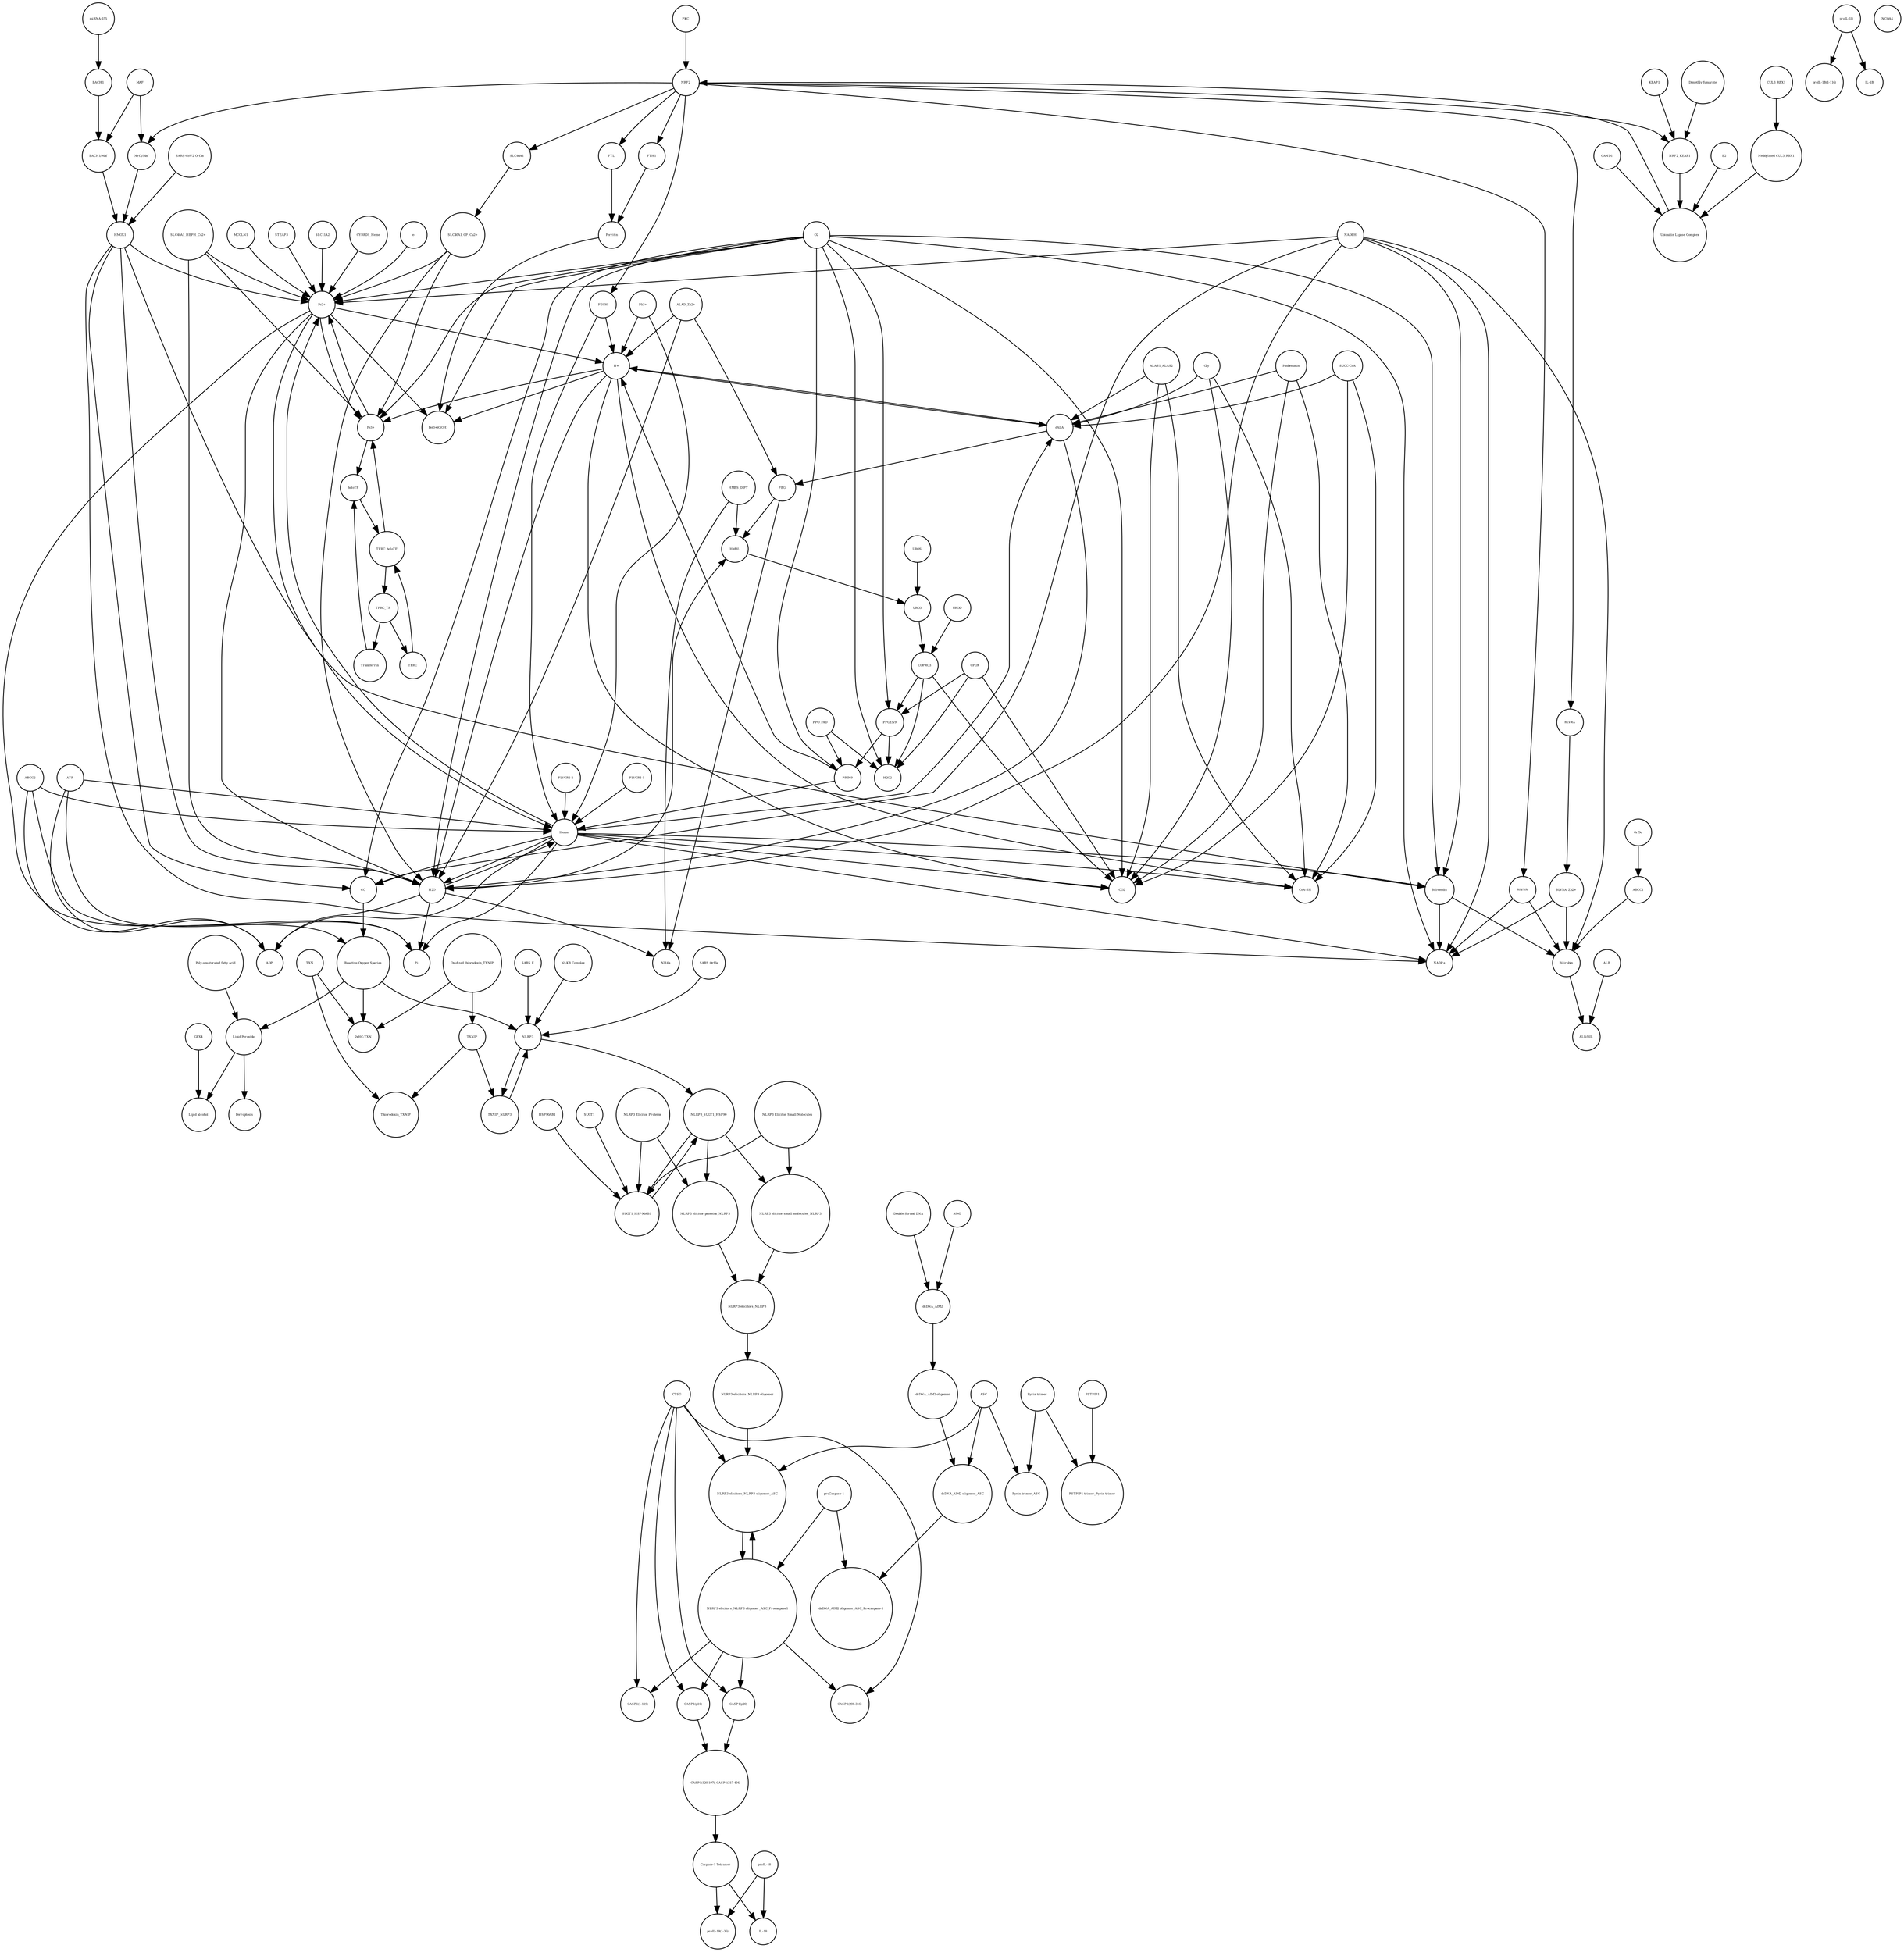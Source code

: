 strict digraph  {
"Lipid Peroxide" [annotation="urn_miriam_obo.chebi_CHEBI%3A61051", bipartite=0, cls="simple chemical", fontsize=4, label="Lipid Peroxide", shape=circle];
Ferroptosis [annotation="urn_miriam_obo.go_GO%3A0097707", bipartite=0, cls=phenotype, fontsize=4, label=Ferroptosis, shape=circle];
SUGT1 [annotation=urn_miriam_uniprot_Q9Y2Z0, bipartite=0, cls=macromolecule, fontsize=4, label=SUGT1, shape=circle];
"CoA-SH" [annotation="urn_miriam_obo.chebi_CHEBI%3A15346", bipartite=0, cls="simple chemical", fontsize=4, label="CoA-SH", shape=circle];
UROD [annotation=urn_miriam_uniprot_P06132, bipartite=0, cls=macromolecule, fontsize=4, label=UROD, shape=circle];
"PSTPIP1 trimer_Pyrin trimer" [annotation="urn_miriam_uniprot_O15553|urn_miriam_uniprot_O43586", bipartite=0, cls=complex, fontsize=4, label="PSTPIP1 trimer_Pyrin trimer", shape=circle];
FTL [annotation=urn_miriam_ncbigene_2512, bipartite=0, cls="nucleic acid feature", fontsize=4, label=FTL, shape=circle];
SUGT1_HSP90AB1 [annotation="urn_miriam_uniprot_P08238|urn_miriam_uniprot_Q9Y2Z0", bipartite=0, cls=complex, fontsize=4, label=SUGT1_HSP90AB1, shape=circle];
"SARS E" [annotation=urn_miriam_uniprot_P59637, bipartite=0, cls=macromolecule, fontsize=4, label="SARS E", shape=circle];
Orf9c [annotation=urn_miriam_taxonomy_2697049, bipartite=0, cls=macromolecule, fontsize=4, label=Orf9c, shape=circle];
Biliverdin [annotation="urn_miriam_obo.chebi_CHEBI%3A17033", bipartite=0, cls="simple chemical", fontsize=4, label=Biliverdin, shape=circle];
Gly [annotation="urn_miriam_obo.chebi_CHEBI%3A57305", bipartite=0, cls="simple chemical", fontsize=4, label=Gly, shape=circle];
"ALAD_Zn2+" [annotation="urn_miriam_uniprot_P13716|urn_miriam_obo.chebi_CHEBI%3A29105", bipartite=0, cls=complex, fontsize=4, label="ALAD_Zn2+", shape=circle];
"miRNA-155" [annotation=urn_miriam_ncbigene_406947, bipartite=0, cls="nucleic acid feature", fontsize=4, label="miRNA-155", shape=circle];
TFRC_holoTF [annotation="urn_miriam_uniprot_P02787|urn_miriam_obo.chebi_CHEBI%3A29034|urn_miriam_uniprot_P02786", bipartite=0, cls=complex, fontsize=4, label=TFRC_holoTF, shape=circle];
"proIL-1B(1-116)" [annotation=urn_miriam_uniprot_P01584, bipartite=0, cls=macromolecule, fontsize=4, label="proIL-1B(1-116)", shape=circle];
ATP [annotation="urn_miriam_obo.chebi_CHEBI%3A30616", bipartite=0, cls="simple chemical", fontsize=4, label=ATP, shape=circle];
"Poly-unsaturated fatty acid" [annotation="urn_miriam_obo.chebi_CHEBI%3A26208", bipartite=0, cls="simple chemical", fontsize=4, label="Poly-unsaturated fatty acid", shape=circle];
TXNIP [annotation=urn_miriam_uniprot_Q9H3M7, bipartite=0, cls=macromolecule, fontsize=4, label=TXNIP, shape=circle];
NADPH [annotation="urn_miriam_obo.chebi_CHEBI%3A16474", bipartite=0, cls="simple chemical", fontsize=4, label=NADPH, shape=circle];
"SLC40A1_HEPH_Cu2+" [annotation="urn_miriam_uniprot_Q9BQS7|urn_miriam_uniprot_Q9NP59|urn_miriam_obo.chebi_CHEBI%3A28694", bipartite=0, cls=complex, fontsize=4, label="SLC40A1_HEPH_Cu2+", shape=circle];
E2 [annotation=urn_miriam_interpro_IPR000608, bipartite=0, cls=macromolecule, fontsize=4, label=E2, shape=circle];
"Fe3+" [annotation="urn_miriam_obo.chebi_CHEBI%3A29034", bipartite=0, cls="simple chemical", fontsize=4, label="Fe3+", shape=circle];
"BLVRA_Zn2+" [annotation="urn_miriam_obo.chebi_CHEBI%3A29805|urn_miriam_uniprot_P53004", bipartite=0, cls=complex, fontsize=4, label="BLVRA_Zn2+", shape=circle];
"Ubiquitin Ligase Complex" [annotation="urn_miriam_uniprot_Q14145|urn_miriam_uniprot_Q15843|urn_miriam_uniprot_Q13618|urn_miriam_uniprot_P62877|urn_miriam_uniprot_Q16236|urn_miriam_uniprot_P0CG48|urn_miriam_pubmed_19940261|urn_miriam_interpro_IPR000608", bipartite=0, cls=complex, fontsize=4, label="Ubiquitin Ligase Complex", shape=circle];
"proCaspase-1" [annotation=urn_miriam_uniprot_P29466, bipartite=0, cls=macromolecule, fontsize=4, label="proCaspase-1", shape=circle];
Bilirubin [annotation="urn_miriam_obo.chebi_CHEBI%3A16990", bipartite=0, cls="simple chemical", fontsize=4, label=Bilirubin, shape=circle];
"SARS-CoV-2 Orf3a" [annotation="urn_miriam_uniprot_P0DTC3|urn_miriam_taxonomy_2697049", bipartite=0, cls=macromolecule, fontsize=4, label="SARS-CoV-2 Orf3a", shape=circle];
H2O2 [annotation="urn_miriam_obo.chebi_CHEBI%3A16240", bipartite=0, cls="simple chemical", fontsize=4, label=H2O2, shape=circle];
Thioredoxin_TXNIP [annotation="urn_miriam_uniprot_P10599|urn_miriam_uniprot_Q9H3M7", bipartite=0, cls=complex, fontsize=4, label=Thioredoxin_TXNIP, shape=circle];
ADP [annotation="urn_miriam_obo.chebi_CHEBI%3A456216", bipartite=0, cls="simple chemical", fontsize=4, label=ADP, shape=circle];
"CASP1(p10)" [annotation=urn_miriam_uniprot_P29466, bipartite=0, cls=macromolecule, fontsize=4, label="CASP1(p10)", shape=circle];
"Lipid alcohol" [annotation="urn_miriam_obo.chebi_CHEBI%3A24026", bipartite=0, cls="simple chemical", fontsize=4, label="Lipid alcohol", shape=circle];
"NADP+" [annotation="urn_miriam_obo.chebi_CHEBI%3A18009", bipartite=0, cls="simple chemical", fontsize=4, label="NADP+", shape=circle];
HMOX1 [annotation=urn_miriam_uniprot_P09601, bipartite=0, cls=macromolecule, fontsize=4, label=HMOX1, shape=circle];
ALB [annotation=urn_miriam_uniprot_P02768, bipartite=0, cls=macromolecule, fontsize=4, label=ALB, shape=circle];
"SUCC-CoA" [annotation="urn_miriam_obo.chebi_CHEBI%3A57292", bipartite=0, cls="simple chemical", fontsize=4, label="SUCC-CoA", shape=circle];
CPOX [annotation=urn_miriam_uniprot_P36551, bipartite=0, cls=macromolecule, fontsize=4, label=CPOX, shape=circle];
"Fe(3+)O(OH)" [annotation="urn_miriam_obo.chebi_CHEBI%3A78619", bipartite=0, cls="simple chemical", fontsize=4, label="Fe(3+)O(OH)", shape=circle];
"NLRP3 elicitors_NLRP3 oligomer_ASC_Procaspase1" [annotation="urn_miriam_uniprot_P29466|urn_miriam_uniprot_Q9ULZ3", bipartite=0, cls="complex multimer", fontsize=4, label="NLRP3 elicitors_NLRP3 oligomer_ASC_Procaspase1", shape=circle];
"proIL-1B" [annotation=urn_miriam_uniprot_P01584, bipartite=0, cls=macromolecule, fontsize=4, label="proIL-1B", shape=circle];
O2 [annotation="urn_miriam_obo.chebi_CHEBI%3A15379", bipartite=0, cls="simple chemical", fontsize=4, label=O2, shape=circle];
"IL-18" [annotation=urn_miriam_uniprot_Q14116, bipartite=0, cls=macromolecule, fontsize=4, label="IL-18", shape=circle];
"proIL-18" [annotation=urn_miriam_uniprot_Q14116, bipartite=0, cls=macromolecule, fontsize=4, label="proIL-18", shape=circle];
"dsDNA_AIM2 oligomer_ASC_Procaspase-1" [annotation="", bipartite=0, cls=complex, fontsize=4, label="dsDNA_AIM2 oligomer_ASC_Procaspase-1", shape=circle];
Panhematin [annotation="urn_miriam_obo.chebi_CHEBI%3A50385", bipartite=0, cls="simple chemical", fontsize=4, label=Panhematin, shape=circle];
HSP90AB1 [annotation=urn_miriam_uniprot_P08238, bipartite=0, cls=macromolecule, fontsize=4, label=HSP90AB1, shape=circle];
FECH [annotation=urn_miriam_uniprot_P22830, bipartite=0, cls=macromolecule, fontsize=4, label=FECH, shape=circle];
"Fe2+" [annotation="urn_miriam_obo.chebi_CHEBI%3A29033", bipartite=0, cls="simple chemical", fontsize=4, label="Fe2+", shape=circle];
"Caspase-1 Tetramer" [annotation=urn_miriam_uniprot_P29466, bipartite=0, cls="complex multimer", fontsize=4, label="Caspase-1 Tetramer", shape=circle];
"NLRP3 elicitor small molecules_NLRP3" [annotation="urn_miriam_obo.chebi_CHEBI%3A46661|urn_miriam_obo.chebi_CHEBI%3A16336|urn_miriam_obo.chebi_CHEBI%3A30563|urn_miriam_uniprot_Q96P20", bipartite=0, cls=complex, fontsize=4, label="NLRP3 elicitor small molecules_NLRP3", shape=circle];
"Dimethly fumarate" [annotation="urn_miriam_obo.chebi_CHEBI%3A76004", bipartite=0, cls="simple chemical", fontsize=4, label="Dimethly fumarate", shape=circle];
TXN [annotation=urn_miriam_uniprot_P10599, bipartite=0, cls=macromolecule, fontsize=4, label=TXN, shape=circle];
BLVRB [annotation=urn_miriam_uniprot_P30043, bipartite=0, cls=macromolecule, fontsize=4, label=BLVRB, shape=circle];
"2xHC-TXN" [annotation=urn_miriam_uniprot_P10599, bipartite=0, cls=macromolecule, fontsize=4, label="2xHC-TXN", shape=circle];
"NLRP3 Elicitor Proteins" [annotation="urn_miriam_uniprot_P05067|urn_miriam_uniprot_P09616", bipartite=0, cls=macromolecule, fontsize=4, label="NLRP3 Elicitor Proteins", shape=circle];
CUL3_RBX1 [annotation="urn_miriam_uniprot_Q13618|urn_miriam_uniprot_P62877", bipartite=0, cls=complex, fontsize=4, label=CUL3_RBX1, shape=circle];
CYBRD1_Heme [annotation="urn_miriam_uniprot_Q53TN4|urn_miriam_obo.chebi_CHEBI%3A30413", bipartite=0, cls=complex, fontsize=4, label=CYBRD1_Heme, shape=circle];
"SLC40A1_CP_Cu2+" [annotation="urn_miriam_uniprot_P00450|urn_miriam_uniprot_Q9NP59|urn_miriam_obo.chebi_CHEBI%3A29036", bipartite=0, cls=complex, fontsize=4, label="SLC40A1_CP_Cu2+", shape=circle];
dALA [annotation="urn_miriam_obo.chebi_CHEBI%3A356416", bipartite=0, cls="simple chemical", fontsize=4, label=dALA, shape=circle];
"FLVCR1-1" [annotation=urn_miriam_uniprot_Q9Y5Y0, bipartite=0, cls=macromolecule, fontsize=4, label="FLVCR1-1", shape=circle];
CO [annotation="urn_miriam_obo.chebi_CHEBI%3A17245", bipartite=0, cls="simple chemical", fontsize=4, label=CO, shape=circle];
KEAP1 [annotation=urn_miriam_uniprot_Q14145, bipartite=0, cls=macromolecule, fontsize=4, label=KEAP1, shape=circle];
ALAS1_ALAS2 [annotation="urn_miriam_uniprot_P13196|urn_miriam_uniprot_P22557", bipartite=0, cls=complex, fontsize=4, label=ALAS1_ALAS2, shape=circle];
PKC [annotation="urn_miriam_pubmed_12198130|urn_miriam_interpro_IPR012233", bipartite=0, cls=macromolecule, fontsize=4, label=PKC, shape=circle];
Transferrin [annotation=urn_miriam_uniprot_P02787, bipartite=0, cls=macromolecule, fontsize=4, label=Transferrin, shape=circle];
"Oxidized thioredoxin_TXNIP" [annotation="urn_miriam_uniprot_P10599|urn_miriam_uniprot_Q9H3M7", bipartite=0, cls=complex, fontsize=4, label="Oxidized thioredoxin_TXNIP", shape=circle];
"NLRP3 elicitors_NLRP3 oligomer_ASC" [annotation="urn_miriam_uniprot_Q9ULZ3|urn_miriam_obo.chebi_CHEBI%3A36080", bipartite=0, cls="complex multimer", fontsize=4, label="NLRP3 elicitors_NLRP3 oligomer_ASC", shape=circle];
HMBS_DIPY [annotation="urn_miriam_obo.chebi_CHEBI%3A36319|urn_miriam_uniprot_P08397", bipartite=0, cls=complex, fontsize=4, label=HMBS_DIPY, shape=circle];
"Pyrin trimer" [annotation=urn_miriam_uniprot_O15553, bipartite=0, cls=complex, fontsize=4, label="Pyrin trimer", shape=circle];
"H+" [annotation="urn_miriam_obo.chebi_CHEBI%3A15378", bipartite=0, cls="simple chemical", fontsize=4, label="H+", shape=circle];
"dsDNA_AIM2 oligomer_ASC" [annotation="urn_miriam_obo.chebi_CHEBI%3A36080|urn_miriam_uniprot_Q9ULZ3", bipartite=0, cls=complex, fontsize=4, label="dsDNA_AIM2 oligomer_ASC", shape=circle];
"CASP1(p20)" [annotation=urn_miriam_uniprot_P29466, bipartite=0, cls=macromolecule, fontsize=4, label="CASP1(p20)", shape=circle];
PSTPIP1 [annotation=urn_miriam_uniprot_O43586, bipartite=0, cls="macromolecule multimer", fontsize=4, label=PSTPIP1, shape=circle];
"NH4+" [annotation="urn_miriam_obo.chebi_CHEBI%3A28938", bipartite=0, cls="simple chemical", fontsize=4, label="NH4+", shape=circle];
"Nrf2/Maf" [annotation="", bipartite=0, cls=complex, fontsize=4, label="Nrf2/Maf", shape=circle];
CTSG [annotation=urn_miriam_uniprot_P08311, bipartite=0, cls=macromolecule, fontsize=4, label=CTSG, shape=circle];
"Nf-KB Complex" [annotation="urn_miriam_uniprot_P19838|urn_miriam_uniprot_Q04206|urn_miriam_uniprot_Q00653", bipartite=0, cls=complex, fontsize=4, label="Nf-KB Complex", shape=circle];
Ferritin [annotation=urn_miriam_uniprot_P02794, bipartite=0, cls=complex, fontsize=4, label=Ferritin, shape=circle];
TFRC [annotation=urn_miriam_uniprot_P02786, bipartite=0, cls="macromolecule multimer", fontsize=4, label=TFRC, shape=circle];
Pi [annotation="urn_miriam_obo.chebi_CHEBI%3A18367", bipartite=0, cls="simple chemical", fontsize=4, label=Pi, shape=circle];
"Pb2+" [annotation="urn_miriam_obo.chebi_CHEBI%3A27889", bipartite=0, cls="simple chemical", fontsize=4, label="Pb2+", shape=circle];
"CASP1(298-316)" [annotation=urn_miriam_uniprot_P29466, bipartite=0, cls=macromolecule, fontsize=4, label="CASP1(298-316)", shape=circle];
MAF [annotation=urn_miriam_uniprot_O75444, bipartite=0, cls=macromolecule, fontsize=4, label=MAF, shape=circle];
holoTF [annotation="urn_miriam_uniprot_P02787|urn_miriam_obo.chebi_CHEBI%3A29034", bipartite=0, cls=complex, fontsize=4, label=holoTF, shape=circle];
"NLRP3 elicitor proteins_NLRP3" [annotation="urn_miriam_uniprot_P09616|urn_miriam_uniprot_P05067|urn_miriam_uniprot_Q96P20", bipartite=0, cls=complex, fontsize=4, label="NLRP3 elicitor proteins_NLRP3", shape=circle];
ABCG2 [annotation=urn_miriam_uniprot_Q9UNQ0, bipartite=0, cls="macromolecule multimer", fontsize=4, label=ABCG2, shape=circle];
TFRC_TF [annotation="urn_miriam_uniprot_P02787|urn_miriam_uniprot_P02786", bipartite=0, cls=complex, fontsize=4, label=TFRC_TF, shape=circle];
NRF2 [annotation="", bipartite=0, cls=macromolecule, fontsize=4, label=NRF2, shape=circle];
UROS [annotation=urn_miriam_uniprot_P10746, bipartite=0, cls=macromolecule, fontsize=4, label=UROS, shape=circle];
"NLRP3 elicitors_NLRP3" [annotation="urn_miriam_uniprot_P05067|urn_miriam_uniprot_P09616|urn_miriam_uniprot_P08238|urn_miriam_uniprot_Q96P20|urn_miriam_uniprot_Q9Y2Z0|urn_miriam_obo.chebi_CHEBI%3A46661|urn_miriam_obo.chebi_CHEBI%3A16336|urn_miriam_obo.chebi_CHEBI%3A30563", bipartite=0, cls=complex, fontsize=4, label="NLRP3 elicitors_NLRP3", shape=circle];
"Pyrin trimer_ASC" [annotation="urn_miriam_uniprot_O15553|urn_miriam_uniprot_Q9ULZ3", bipartite=0, cls=complex, fontsize=4, label="Pyrin trimer_ASC", shape=circle];
"NLRP3 Elicitor Small Molecules" [annotation="urn_miriam_obo.chebi_CHEBI%3A46661|urn_miriam_obo.chebi_CHEBI%3A16336|urn_miriam_obo.chebi_CHEBI%3A30563", bipartite=0, cls="simple chemical", fontsize=4, label="NLRP3 Elicitor Small Molecules", shape=circle];
PPO_FAD [annotation="urn_miriam_obo.chebi_CHEBI%3A16238|urn_miriam_uniprot_P50336", bipartite=0, cls=complex, fontsize=4, label=PPO_FAD, shape=circle];
dsDNA_AIM2 [annotation="urn_miriam_obo.chebi_CHEBI%3A16991|urn_miriam_uniprot_O14862", bipartite=0, cls=complex, fontsize=4, label=dsDNA_AIM2, shape=circle];
ASC [annotation=urn_miriam_uniprot_Q9ULZ3, bipartite=0, cls=macromolecule, fontsize=4, label=ASC, shape=circle];
"CASP1(120-197)_CASP1(317-404)" [annotation=urn_miriam_uniprot_P29466, bipartite=0, cls=complex, fontsize=4, label="CASP1(120-197)_CASP1(317-404)", shape=circle];
COPRO3 [annotation="urn_miriam_obo.chebi_CHEBI%3A15439", bipartite=0, cls="simple chemical", fontsize=4, label=COPRO3, shape=circle];
CAND1 [annotation=urn_miriam_uniprot_Q86VP6, bipartite=0, cls=macromolecule, fontsize=4, label=CAND1, shape=circle];
HMBL [annotation="urn_miriam_obo.chebi_CHEBI%3A57845", bipartite=0, cls="simple chemical", fontsize=4, label=HMBL, shape=circle];
GPX4 [annotation=urn_miriam_uniprot_P36969, bipartite=0, cls=macromolecule, fontsize=4, label=GPX4, shape=circle];
"ALB/BIL" [annotation="urn_miriam_uniprot_P02768|urn_miriam_obo.chebi_CHEBI%3A16990", bipartite=0, cls=complex, fontsize=4, label="ALB/BIL", shape=circle];
"IL-1B" [annotation=urn_miriam_uniprot_P01584, bipartite=0, cls=macromolecule, fontsize=4, label="IL-1B", shape=circle];
Heme [annotation="urn_miriam_obo.chebi_CHEBI%3A30413", bipartite=0, cls="simple chemical", fontsize=4, label=Heme, shape=circle];
PPGEN9 [annotation="urn_miriam_obo.chebi_CHEBI%3A15435", bipartite=0, cls="simple chemical", fontsize=4, label=PPGEN9, shape=circle];
"BACH1/Maf" [annotation="", bipartite=0, cls=complex, fontsize=4, label="BACH1/Maf", shape=circle];
AIM2 [annotation=urn_miriam_uniprot_O14862, bipartite=0, cls=macromolecule, fontsize=4, label=AIM2, shape=circle];
"FLVCR1-2" [annotation=urn_miriam_uniprot_Q9Y5Y0, bipartite=0, cls=macromolecule, fontsize=4, label="FLVCR1-2", shape=circle];
"e-" [annotation="urn_miriam_obo.chebi_CHEBI%3A10545", bipartite=0, cls="simple chemical", fontsize=4, label="e-", shape=circle];
"proIL-18(1-36)" [annotation=urn_miriam_uniprot_Q14116, bipartite=0, cls=macromolecule, fontsize=4, label="proIL-18(1-36)", shape=circle];
NLRP3 [annotation=urn_miriam_uniprot_Q96P20, bipartite=0, cls=macromolecule, fontsize=4, label=NLRP3, shape=circle];
MCOLN1 [annotation=urn_miriam_uniprot_Q9GZU1, bipartite=0, cls=macromolecule, fontsize=4, label=MCOLN1, shape=circle];
STEAP3 [annotation=urn_miriam_uniprot_Q658P3, bipartite=0, cls=macromolecule, fontsize=4, label=STEAP3, shape=circle];
"Double Strand DNA" [annotation="urn_miriam_obo.chebi_CHEBI%3A16991", bipartite=0, cls="simple chemical", fontsize=4, label="Double Strand DNA", shape=circle];
NLRP3_SUGT1_HSP90 [annotation="urn_miriam_uniprot_P08238|urn_miriam_uniprot_Q96P20|urn_miriam_uniprot_Q9Y2Z0", bipartite=0, cls=complex, fontsize=4, label=NLRP3_SUGT1_HSP90, shape=circle];
"Reactive Oxygen Species" [annotation="urn_miriam_obo.chebi_CHEBI%3A26523", bipartite=0, cls="simple chemical", fontsize=4, label="Reactive Oxygen Species", shape=circle];
H2O [annotation="urn_miriam_obo.chebi_CHEBI%3A15377", bipartite=0, cls="simple chemical", fontsize=4, label=H2O, shape=circle];
"SARS Orf3a" [annotation=urn_miriam_uniprot_P59632, bipartite=0, cls=macromolecule, fontsize=4, label="SARS Orf3a", shape=circle];
FTH1 [annotation=urn_miriam_ncbigene_2495, bipartite=0, cls="nucleic acid feature", fontsize=4, label=FTH1, shape=circle];
"Neddylated CUL3_RBX1" [annotation="urn_miriam_uniprot_Q15843|urn_miriam_uniprot_Q13618|urn_miriam_uniprot_P62877", bipartite=0, cls=complex, fontsize=4, label="Neddylated CUL3_RBX1", shape=circle];
CO2 [annotation="urn_miriam_obo.chebi_CHEBI%3A16526", bipartite=0, cls="simple chemical", fontsize=4, label=CO2, shape=circle];
NCOA4 [annotation=urn_miriam_uniprot_Q13772, bipartite=0, cls=macromolecule, fontsize=4, label=NCOA4, shape=circle];
BACH1 [annotation=urn_miriam_uniprot_O14867, bipartite=0, cls=macromolecule, fontsize=4, label=BACH1, shape=circle];
"CASP1(1-119)" [annotation=urn_miriam_uniprot_P29466, bipartite=0, cls=macromolecule, fontsize=4, label="CASP1(1-119)", shape=circle];
TXNIP_NLRP3 [annotation="urn_miriam_uniprot_Q9H3M7|urn_miriam_uniprot_Q96P20", bipartite=0, cls=complex, fontsize=4, label=TXNIP_NLRP3, shape=circle];
"NLRP3 elicitors_NLRP3 oligomer" [annotation="urn_miriam_obo.chebi_CHEBI%3A36080", bipartite=0, cls="complex multimer", fontsize=4, label="NLRP3 elicitors_NLRP3 oligomer", shape=circle];
SLC40A1 [annotation=urn_miriam_ncbigene_30061, bipartite=0, cls="nucleic acid feature", fontsize=4, label=SLC40A1, shape=circle];
"dsDNA_AIM2 oligomer" [annotation="urn_miriam_obo.chebi_CHEBI%3A36080", bipartite=0, cls=complex, fontsize=4, label="dsDNA_AIM2 oligomer", shape=circle];
PRIN9 [annotation="urn_miriam_obo.chebi_CHEBI%3A15430", bipartite=0, cls="simple chemical", fontsize=4, label=PRIN9, shape=circle];
BLVRA [annotation=urn_miriam_ncbigene_644, bipartite=0, cls="nucleic acid feature", fontsize=4, label=BLVRA, shape=circle];
SLC11A2 [annotation=urn_miriam_uniprot_P49281, bipartite=0, cls=macromolecule, fontsize=4, label=SLC11A2, shape=circle];
ABCC1 [annotation=urn_miriam_uniprot_P02768, bipartite=0, cls=macromolecule, fontsize=4, label=ABCC1, shape=circle];
NRF2_KEAP1 [annotation="urn_miriam_uniprot_Q14145|urn_miriam_uniprot_Q16236", bipartite=0, cls=complex, fontsize=4, label=NRF2_KEAP1, shape=circle];
URO3 [annotation="urn_miriam_obo.chebi_CHEBI%3A15437", bipartite=0, cls="simple chemical", fontsize=4, label=URO3, shape=circle];
PBG [annotation="urn_miriam_obo.chebi_CHEBI%3A58126", bipartite=0, cls="simple chemical", fontsize=4, label=PBG, shape=circle];
"Lipid Peroxide" -> Ferroptosis  [annotation="", interaction_type="necessary stimulation"];
"Lipid Peroxide" -> "Lipid alcohol"  [annotation="", interaction_type=production];
SUGT1 -> SUGT1_HSP90AB1  [annotation="", interaction_type=production];
UROD -> COPRO3  [annotation="", interaction_type=catalysis];
FTL -> Ferritin  [annotation="", interaction_type=production];
SUGT1_HSP90AB1 -> NLRP3_SUGT1_HSP90  [annotation="", interaction_type=production];
"SARS E" -> NLRP3  [annotation="urn_miriam_pubmed_29789363|urn_miriam_pubmed_26331680", interaction_type="necessary stimulation"];
Orf9c -> ABCC1  [annotation="urn_miriam_doi_10.1101%2F2020.03.22.002386|urn_miriam_taxonomy_2697049", interaction_type=modulation];
Biliverdin -> "NADP+"  [annotation="", interaction_type=production];
Biliverdin -> Bilirubin  [annotation="", interaction_type=production];
Gly -> dALA  [annotation="", interaction_type=production];
Gly -> CO2  [annotation="", interaction_type=production];
Gly -> "CoA-SH"  [annotation="", interaction_type=production];
"ALAD_Zn2+" -> "H+"  [annotation="", interaction_type=catalysis];
"ALAD_Zn2+" -> H2O  [annotation="", interaction_type=catalysis];
"ALAD_Zn2+" -> PBG  [annotation="", interaction_type=catalysis];
"miRNA-155" -> BACH1  [annotation="urn_miriam_pubmed_28082120|urn_miriam_pubmed_21982894", interaction_type=inhibition];
TFRC_holoTF -> TFRC_TF  [annotation="", interaction_type=production];
TFRC_holoTF -> "Fe3+"  [annotation="", interaction_type=production];
ATP -> ADP  [annotation="", interaction_type=production];
ATP -> Pi  [annotation="", interaction_type=production];
ATP -> Heme  [annotation="", interaction_type=production];
"Poly-unsaturated fatty acid" -> "Lipid Peroxide"  [annotation="", interaction_type=production];
TXNIP -> Thioredoxin_TXNIP  [annotation="", interaction_type=production];
TXNIP -> TXNIP_NLRP3  [annotation="", interaction_type=production];
NADPH -> "NADP+"  [annotation="", interaction_type=production];
NADPH -> Bilirubin  [annotation="", interaction_type=production];
NADPH -> CO  [annotation="", interaction_type=production];
NADPH -> "Fe2+"  [annotation="", interaction_type=production];
NADPH -> Biliverdin  [annotation="", interaction_type=production];
NADPH -> H2O  [annotation="", interaction_type=production];
"SLC40A1_HEPH_Cu2+" -> H2O  [annotation="", interaction_type=catalysis];
"SLC40A1_HEPH_Cu2+" -> "Fe3+"  [annotation="", interaction_type=catalysis];
"SLC40A1_HEPH_Cu2+" -> "Fe2+"  [annotation="", interaction_type=catalysis];
E2 -> "Ubiquitin Ligase Complex"  [annotation="", interaction_type=production];
"Fe3+" -> "Fe2+"  [annotation="", interaction_type=production];
"Fe3+" -> holoTF  [annotation="", interaction_type=production];
"BLVRA_Zn2+" -> "NADP+"  [annotation="", interaction_type=catalysis];
"BLVRA_Zn2+" -> Bilirubin  [annotation="", interaction_type=catalysis];
"Ubiquitin Ligase Complex" -> NRF2  [annotation="", interaction_type=production];
"proCaspase-1" -> "NLRP3 elicitors_NLRP3 oligomer_ASC_Procaspase1"  [annotation="", interaction_type=production];
"proCaspase-1" -> "dsDNA_AIM2 oligomer_ASC_Procaspase-1"  [annotation="", interaction_type=production];
Bilirubin -> "ALB/BIL"  [annotation="", interaction_type=production];
"SARS-CoV-2 Orf3a" -> HMOX1  [annotation="urn_miriam_doi_10.1101%2F2020.03.22.002386|urn_miriam_taxonomy_2697049", interaction_type=modulation];
"CASP1(p10)" -> "CASP1(120-197)_CASP1(317-404)"  [annotation="", interaction_type=production];
HMOX1 -> "NADP+"  [annotation="", interaction_type=catalysis];
HMOX1 -> CO  [annotation="", interaction_type=catalysis];
HMOX1 -> "Fe2+"  [annotation="", interaction_type=catalysis];
HMOX1 -> Biliverdin  [annotation="", interaction_type=catalysis];
HMOX1 -> H2O  [annotation="", interaction_type=catalysis];
ALB -> "ALB/BIL"  [annotation="", interaction_type=production];
"SUCC-CoA" -> dALA  [annotation="", interaction_type=production];
"SUCC-CoA" -> CO2  [annotation="", interaction_type=production];
"SUCC-CoA" -> "CoA-SH"  [annotation="", interaction_type=production];
CPOX -> CO2  [annotation="", interaction_type=catalysis];
CPOX -> H2O2  [annotation="", interaction_type=catalysis];
CPOX -> PPGEN9  [annotation="", interaction_type=catalysis];
"NLRP3 elicitors_NLRP3 oligomer_ASC_Procaspase1" -> "CASP1(298-316)"  [annotation="", interaction_type=production];
"NLRP3 elicitors_NLRP3 oligomer_ASC_Procaspase1" -> "CASP1(p10)"  [annotation="", interaction_type=production];
"NLRP3 elicitors_NLRP3 oligomer_ASC_Procaspase1" -> "CASP1(1-119)"  [annotation="", interaction_type=production];
"NLRP3 elicitors_NLRP3 oligomer_ASC_Procaspase1" -> "CASP1(p20)"  [annotation="", interaction_type=production];
"NLRP3 elicitors_NLRP3 oligomer_ASC_Procaspase1" -> "NLRP3 elicitors_NLRP3 oligomer_ASC"  [annotation="", interaction_type=production];
"proIL-1B" -> "proIL-1B(1-116)"  [annotation="", interaction_type=production];
"proIL-1B" -> "IL-1B"  [annotation="", interaction_type=production];
O2 -> H2O2  [annotation="", interaction_type=production];
O2 -> PRIN9  [annotation="", interaction_type=production];
O2 -> "Fe(3+)O(OH)"  [annotation="", interaction_type=production];
O2 -> "Fe3+"  [annotation="", interaction_type=production];
O2 -> H2O  [annotation="", interaction_type=production];
O2 -> "NADP+"  [annotation="", interaction_type=production];
O2 -> CO  [annotation="", interaction_type=production];
O2 -> "Fe2+"  [annotation="", interaction_type=production];
O2 -> Biliverdin  [annotation="", interaction_type=production];
O2 -> PPGEN9  [annotation="", interaction_type=production];
O2 -> CO2  [annotation="", interaction_type=production];
"proIL-18" -> "proIL-18(1-36)"  [annotation="", interaction_type=production];
"proIL-18" -> "IL-18"  [annotation="", interaction_type=production];
Panhematin -> dALA  [annotation=urn_miriam_pubmed_25446301, interaction_type=inhibition];
Panhematin -> CO2  [annotation=urn_miriam_pubmed_25446301, interaction_type=inhibition];
Panhematin -> "CoA-SH"  [annotation=urn_miriam_pubmed_25446301, interaction_type=inhibition];
HSP90AB1 -> SUGT1_HSP90AB1  [annotation="", interaction_type=production];
FECH -> "H+"  [annotation="", interaction_type=catalysis];
FECH -> Heme  [annotation="", interaction_type=catalysis];
"Fe2+" -> "Fe(3+)O(OH)"  [annotation="", interaction_type=production];
"Fe2+" -> "Fe3+"  [annotation="", interaction_type=production];
"Fe2+" -> H2O  [annotation="", interaction_type=production];
"Fe2+" -> "H+"  [annotation="", interaction_type=production];
"Fe2+" -> Heme  [annotation="", interaction_type=production];
"Fe2+" -> "Reactive Oxygen Species"  [annotation="urn_miriam_pubmed_26794443|urn_miriam_pubmed_30692038", interaction_type=catalysis];
"Caspase-1 Tetramer" -> "proIL-18(1-36)"  [annotation="", interaction_type=catalysis];
"Caspase-1 Tetramer" -> "IL-18"  [annotation="", interaction_type=catalysis];
"NLRP3 elicitor small molecules_NLRP3" -> "NLRP3 elicitors_NLRP3"  [annotation="", interaction_type=production];
"Dimethly fumarate" -> NRF2_KEAP1  [annotation="urn_miriam_pubmed_15282312|urn_miriam_pubmed_20486766|urn_miriam_pubmed_31692987|urn_miriam_pubmed_15572695|urn_miriam_pubmed_32132672", interaction_type=inhibition];
TXN -> Thioredoxin_TXNIP  [annotation="", interaction_type=production];
TXN -> "2xHC-TXN"  [annotation="", interaction_type=production];
BLVRB -> "NADP+"  [annotation="", interaction_type=catalysis];
BLVRB -> Bilirubin  [annotation="", interaction_type=catalysis];
"NLRP3 Elicitor Proteins" -> SUGT1_HSP90AB1  [annotation="", interaction_type=production];
"NLRP3 Elicitor Proteins" -> "NLRP3 elicitor proteins_NLRP3"  [annotation="", interaction_type=production];
CUL3_RBX1 -> "Neddylated CUL3_RBX1"  [annotation="", interaction_type=production];
CYBRD1_Heme -> "Fe2+"  [annotation="", interaction_type=catalysis];
"SLC40A1_CP_Cu2+" -> H2O  [annotation="", interaction_type=catalysis];
"SLC40A1_CP_Cu2+" -> "Fe3+"  [annotation="", interaction_type=catalysis];
"SLC40A1_CP_Cu2+" -> "Fe2+"  [annotation="", interaction_type=catalysis];
dALA -> "H+"  [annotation="", interaction_type=production];
dALA -> H2O  [annotation="", interaction_type=production];
dALA -> PBG  [annotation="", interaction_type=production];
"FLVCR1-1" -> Heme  [annotation="", interaction_type=catalysis];
CO -> "Reactive Oxygen Species"  [annotation="urn_miriam_pubmed_28356568|urn_miriam_pubmed_25770182", interaction_type=inhibition];
KEAP1 -> NRF2_KEAP1  [annotation="", interaction_type=production];
ALAS1_ALAS2 -> dALA  [annotation=urn_miriam_pubmed_25446301, interaction_type=catalysis];
ALAS1_ALAS2 -> CO2  [annotation=urn_miriam_pubmed_25446301, interaction_type=catalysis];
ALAS1_ALAS2 -> "CoA-SH"  [annotation=urn_miriam_pubmed_25446301, interaction_type=catalysis];
PKC -> NRF2  [annotation="urn_miriam_pubmed_31692987|urn_miriam_pubmed_12198130", interaction_type=catalysis];
Transferrin -> holoTF  [annotation="", interaction_type=production];
"Oxidized thioredoxin_TXNIP" -> "2xHC-TXN"  [annotation="", interaction_type=production];
"Oxidized thioredoxin_TXNIP" -> TXNIP  [annotation="", interaction_type=production];
"NLRP3 elicitors_NLRP3 oligomer_ASC" -> "NLRP3 elicitors_NLRP3 oligomer_ASC_Procaspase1"  [annotation="", interaction_type=production];
HMBS_DIPY -> HMBL  [annotation="", interaction_type=catalysis];
HMBS_DIPY -> "NH4+"  [annotation="", interaction_type=catalysis];
"Pyrin trimer" -> "PSTPIP1 trimer_Pyrin trimer"  [annotation="", interaction_type=production];
"Pyrin trimer" -> "Pyrin trimer_ASC"  [annotation="", interaction_type=production];
"H+" -> "Fe(3+)O(OH)"  [annotation="", interaction_type=production];
"H+" -> "Fe3+"  [annotation="", interaction_type=production];
"H+" -> H2O  [annotation="", interaction_type=production];
"H+" -> "CoA-SH"  [annotation="", interaction_type=production];
"H+" -> CO2  [annotation="", interaction_type=production];
"H+" -> dALA  [annotation="", interaction_type=production];
"dsDNA_AIM2 oligomer_ASC" -> "dsDNA_AIM2 oligomer_ASC_Procaspase-1"  [annotation="", interaction_type=production];
"CASP1(p20)" -> "CASP1(120-197)_CASP1(317-404)"  [annotation="", interaction_type=production];
PSTPIP1 -> "PSTPIP1 trimer_Pyrin trimer"  [annotation="", interaction_type=production];
"Nrf2/Maf" -> HMOX1  [annotation="urn_miriam_pubmed_10473555|urn_miriam_pubmed_31827672|urn_miriam_pubmed_30692038|urn_miriam_pubmed_29717933", interaction_type=catalysis];
CTSG -> "CASP1(298-316)"  [annotation="", interaction_type=catalysis];
CTSG -> "CASP1(p10)"  [annotation="", interaction_type=catalysis];
CTSG -> "CASP1(1-119)"  [annotation="", interaction_type=catalysis];
CTSG -> "CASP1(p20)"  [annotation="", interaction_type=catalysis];
CTSG -> "NLRP3 elicitors_NLRP3 oligomer_ASC"  [annotation="", interaction_type=catalysis];
"Nf-KB Complex" -> NLRP3  [annotation="", interaction_type=catalysis];
Ferritin -> "Fe(3+)O(OH)"  [annotation="", interaction_type=catalysis];
TFRC -> TFRC_holoTF  [annotation="", interaction_type=production];
"Pb2+" -> "H+"  [annotation="", interaction_type=inhibition];
"Pb2+" -> Heme  [annotation="", interaction_type=inhibition];
MAF -> "Nrf2/Maf"  [annotation="", interaction_type=production];
MAF -> "BACH1/Maf"  [annotation="", interaction_type=production];
holoTF -> TFRC_holoTF  [annotation="", interaction_type=production];
"NLRP3 elicitor proteins_NLRP3" -> "NLRP3 elicitors_NLRP3"  [annotation="", interaction_type=production];
ABCG2 -> ADP  [annotation="", interaction_type=catalysis];
ABCG2 -> Pi  [annotation="", interaction_type=catalysis];
ABCG2 -> Heme  [annotation="", interaction_type=catalysis];
TFRC_TF -> Transferrin  [annotation="", interaction_type=production];
TFRC_TF -> TFRC  [annotation="", interaction_type=production];
NRF2 -> SLC40A1  [annotation=urn_miriam_pubmed_30692038, interaction_type=catalysis];
NRF2 -> FECH  [annotation="urn_miriam_pubmed_30692038|urn_miriam_pubmed_23766848", interaction_type=catalysis];
NRF2 -> "Nrf2/Maf"  [annotation="", interaction_type=production];
NRF2 -> BLVRA  [annotation=urn_miriam_pubmed_30692038, interaction_type=catalysis];
NRF2 -> NRF2_KEAP1  [annotation="", interaction_type=production];
NRF2 -> FTH1  [annotation=urn_miriam_pubmed_30692038, interaction_type=catalysis];
NRF2 -> FTL  [annotation=urn_miriam_pubmed_30692038, interaction_type=catalysis];
NRF2 -> BLVRB  [annotation=urn_miriam_pubmed_30692038, interaction_type=catalysis];
UROS -> URO3  [annotation="", interaction_type=catalysis];
"NLRP3 elicitors_NLRP3" -> "NLRP3 elicitors_NLRP3 oligomer"  [annotation="", interaction_type=production];
"NLRP3 Elicitor Small Molecules" -> SUGT1_HSP90AB1  [annotation="", interaction_type=production];
"NLRP3 Elicitor Small Molecules" -> "NLRP3 elicitor small molecules_NLRP3"  [annotation="", interaction_type=production];
PPO_FAD -> PRIN9  [annotation="", interaction_type=catalysis];
PPO_FAD -> H2O2  [annotation="", interaction_type=catalysis];
dsDNA_AIM2 -> "dsDNA_AIM2 oligomer"  [annotation="", interaction_type=production];
ASC -> "dsDNA_AIM2 oligomer_ASC"  [annotation="", interaction_type=production];
ASC -> "NLRP3 elicitors_NLRP3 oligomer_ASC"  [annotation="", interaction_type=production];
ASC -> "Pyrin trimer_ASC"  [annotation="", interaction_type=production];
"CASP1(120-197)_CASP1(317-404)" -> "Caspase-1 Tetramer"  [annotation="", interaction_type=production];
COPRO3 -> CO2  [annotation="", interaction_type=production];
COPRO3 -> H2O2  [annotation="", interaction_type=production];
COPRO3 -> PPGEN9  [annotation="", interaction_type=production];
CAND1 -> "Ubiquitin Ligase Complex"  [annotation="urn_miriam_pubmed_20486766|urn_miriam_pubmed_31692987|urn_miriam_pubmed_16449638|urn_miriam_pubmed_15572695", interaction_type=inhibition];
HMBL -> URO3  [annotation="", interaction_type=production];
GPX4 -> "Lipid alcohol"  [annotation="urn_miriam_pubmed_26794443|urn_miriam_pubmed_30692038", interaction_type=catalysis];
Heme -> "NADP+"  [annotation="", interaction_type=production];
Heme -> CO  [annotation="", interaction_type=production];
Heme -> "Fe2+"  [annotation="", interaction_type=production];
Heme -> Biliverdin  [annotation="", interaction_type=production];
Heme -> H2O  [annotation="", interaction_type=production];
Heme -> Pi  [annotation="", interaction_type=production];
Heme -> ADP  [annotation="", interaction_type=production];
Heme -> "CoA-SH"  [annotation=urn_miriam_pubmed_25446301, interaction_type=inhibition];
Heme -> CO2  [annotation=urn_miriam_pubmed_25446301, interaction_type=inhibition];
Heme -> dALA  [annotation=urn_miriam_pubmed_25446301, interaction_type=inhibition];
PPGEN9 -> PRIN9  [annotation="", interaction_type=production];
PPGEN9 -> H2O2  [annotation="", interaction_type=production];
"BACH1/Maf" -> HMOX1  [annotation="urn_miriam_pubmed_10473555|urn_miriam_pubmed_31827672|urn_miriam_pubmed_30692038|urn_miriam_pubmed_29717933", interaction_type=inhibition];
AIM2 -> dsDNA_AIM2  [annotation="", interaction_type=production];
"FLVCR1-2" -> Heme  [annotation="", interaction_type=catalysis];
"e-" -> "Fe2+"  [annotation="", interaction_type=production];
NLRP3 -> NLRP3_SUGT1_HSP90  [annotation="", interaction_type=production];
NLRP3 -> TXNIP_NLRP3  [annotation="", interaction_type=production];
MCOLN1 -> "Fe2+"  [annotation="", interaction_type=catalysis];
STEAP3 -> "Fe2+"  [annotation="", interaction_type=catalysis];
"Double Strand DNA" -> dsDNA_AIM2  [annotation="", interaction_type=production];
NLRP3_SUGT1_HSP90 -> SUGT1_HSP90AB1  [annotation="", interaction_type=production];
NLRP3_SUGT1_HSP90 -> "NLRP3 elicitor small molecules_NLRP3"  [annotation="", interaction_type=production];
NLRP3_SUGT1_HSP90 -> "NLRP3 elicitor proteins_NLRP3"  [annotation="", interaction_type=production];
"Reactive Oxygen Species" -> NLRP3  [annotation="urn_miriam_pubmed_29789363|urn_miriam_pubmed_26331680", interaction_type="necessary stimulation"];
"Reactive Oxygen Species" -> "2xHC-TXN"  [annotation="", interaction_type="necessary stimulation"];
"Reactive Oxygen Species" -> "Lipid Peroxide"  [annotation="urn_miriam_pubmed_26794443|urn_miriam_pubmed_30692038", interaction_type=catalysis];
H2O -> HMBL  [annotation="", interaction_type=production];
H2O -> "NH4+"  [annotation="", interaction_type=production];
H2O -> Pi  [annotation="", interaction_type=production];
H2O -> Heme  [annotation="", interaction_type=production];
H2O -> ADP  [annotation="", interaction_type=production];
"SARS Orf3a" -> NLRP3  [annotation="urn_miriam_pubmed_29789363|urn_miriam_pubmed_26331680", interaction_type="necessary stimulation"];
FTH1 -> Ferritin  [annotation="", interaction_type=production];
"Neddylated CUL3_RBX1" -> "Ubiquitin Ligase Complex"  [annotation="", interaction_type=production];
BACH1 -> "BACH1/Maf"  [annotation="", interaction_type=production];
TXNIP_NLRP3 -> NLRP3  [annotation="urn_miriam_pubmed_29789363|urn_miriam_pubmed_26331680", interaction_type="necessary stimulation"];
"NLRP3 elicitors_NLRP3 oligomer" -> "NLRP3 elicitors_NLRP3 oligomer_ASC"  [annotation="", interaction_type=production];
SLC40A1 -> "SLC40A1_CP_Cu2+"  [annotation="", interaction_type=production];
"dsDNA_AIM2 oligomer" -> "dsDNA_AIM2 oligomer_ASC"  [annotation="", interaction_type=production];
PRIN9 -> "H+"  [annotation="", interaction_type=production];
PRIN9 -> Heme  [annotation="", interaction_type=production];
BLVRA -> "BLVRA_Zn2+"  [annotation="", interaction_type=production];
SLC11A2 -> "Fe2+"  [annotation="", interaction_type=catalysis];
ABCC1 -> Bilirubin  [annotation="", interaction_type=catalysis];
NRF2_KEAP1 -> "Ubiquitin Ligase Complex"  [annotation="", interaction_type=production];
URO3 -> COPRO3  [annotation="", interaction_type=production];
PBG -> HMBL  [annotation="", interaction_type=production];
PBG -> "NH4+"  [annotation="", interaction_type=production];
}
